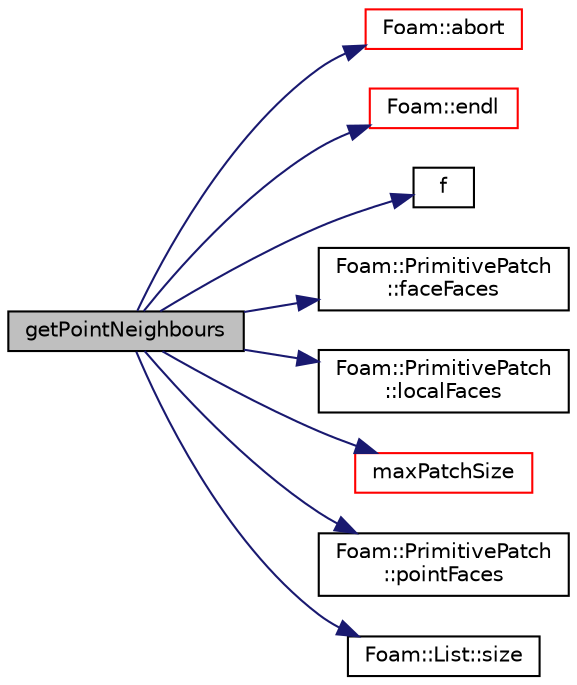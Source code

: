 digraph "getPointNeighbours"
{
  bgcolor="transparent";
  edge [fontname="Helvetica",fontsize="10",labelfontname="Helvetica",labelfontsize="10"];
  node [fontname="Helvetica",fontsize="10",shape=record];
  rankdir="LR";
  Node346 [label="getPointNeighbours",height=0.2,width=0.4,color="black", fillcolor="grey75", style="filled", fontcolor="black"];
  Node346 -> Node347 [color="midnightblue",fontsize="10",style="solid",fontname="Helvetica"];
  Node347 [label="Foam::abort",height=0.2,width=0.4,color="red",URL="$a21851.html#a447107a607d03e417307c203fa5fb44b"];
  Node346 -> Node362 [color="midnightblue",fontsize="10",style="solid",fontname="Helvetica"];
  Node362 [label="Foam::endl",height=0.2,width=0.4,color="red",URL="$a21851.html#a2db8fe02a0d3909e9351bb4275b23ce4",tooltip="Add newline and flush stream. "];
  Node346 -> Node392 [color="midnightblue",fontsize="10",style="solid",fontname="Helvetica"];
  Node392 [label="f",height=0.2,width=0.4,color="black",URL="$a18335.html#a888be93833ac7a23170555c69c690288"];
  Node346 -> Node393 [color="midnightblue",fontsize="10",style="solid",fontname="Helvetica"];
  Node393 [label="Foam::PrimitivePatch\l::faceFaces",height=0.2,width=0.4,color="black",URL="$a28693.html#abd7a81405cdb7d3f6498da071746eb07",tooltip="Return face-face addressing. "];
  Node346 -> Node394 [color="midnightblue",fontsize="10",style="solid",fontname="Helvetica"];
  Node394 [label="Foam::PrimitivePatch\l::localFaces",height=0.2,width=0.4,color="black",URL="$a28693.html#aa4bd29e9c9de3d53e26aa2bf2e803c60",tooltip="Return patch faces addressing into local point list. "];
  Node346 -> Node395 [color="midnightblue",fontsize="10",style="solid",fontname="Helvetica"];
  Node395 [label="maxPatchSize",height=0.2,width=0.4,color="red",URL="$a26089.html#a0161218fe2eda8d48db7b5b5091c974f",tooltip="Size of largest patch (out of supplied subset of patches) "];
  Node346 -> Node434 [color="midnightblue",fontsize="10",style="solid",fontname="Helvetica"];
  Node434 [label="Foam::PrimitivePatch\l::pointFaces",height=0.2,width=0.4,color="black",URL="$a28693.html#acc347dd5dd3557af888ac3dd86d90d22",tooltip="Return point-face addressing. "];
  Node346 -> Node411 [color="midnightblue",fontsize="10",style="solid",fontname="Helvetica"];
  Node411 [label="Foam::List::size",height=0.2,width=0.4,color="black",URL="$a26833.html#a8a5f6fa29bd4b500caf186f60245b384",tooltip="Override size to be inconsistent with allocated storage. "];
}
